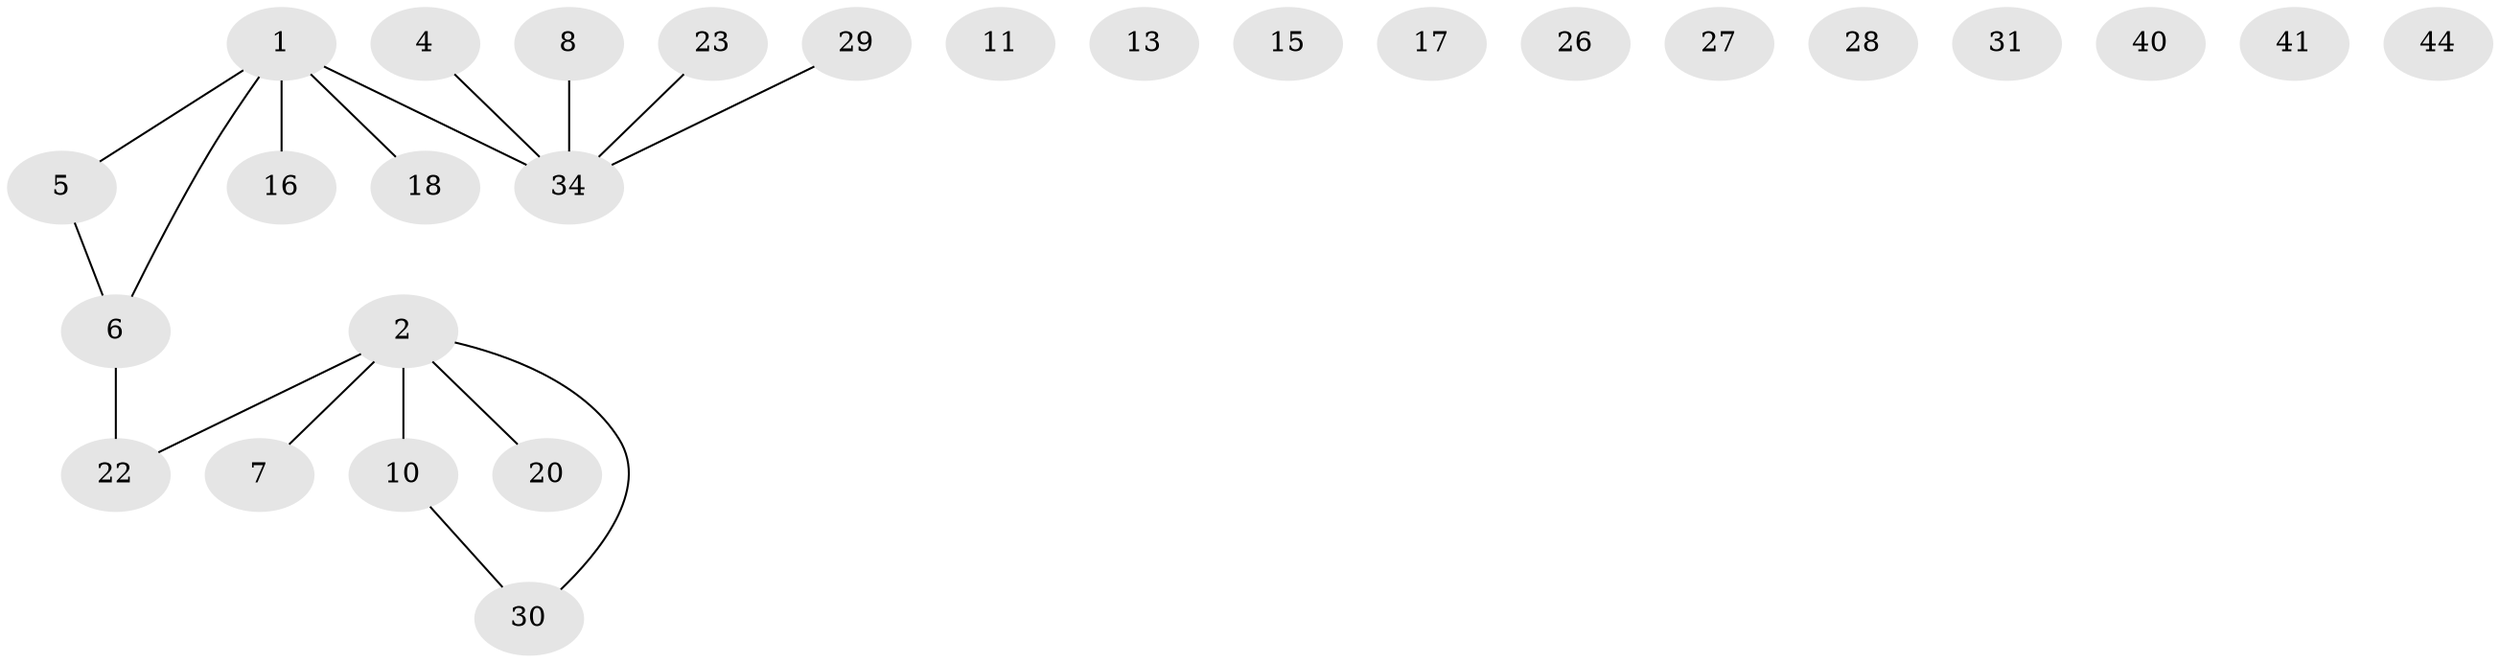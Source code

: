 // original degree distribution, {4: 0.07407407407407407, 2: 0.2777777777777778, 1: 0.2777777777777778, 3: 0.16666666666666666, 0: 0.2037037037037037}
// Generated by graph-tools (version 1.1) at 2025/12/03/09/25 04:12:53]
// undirected, 27 vertices, 17 edges
graph export_dot {
graph [start="1"]
  node [color=gray90,style=filled];
  1 [super="+24+37+51"];
  2 [super="+3"];
  4 [super="+19"];
  5 [super="+25"];
  6 [super="+12"];
  7 [super="+21"];
  8;
  10;
  11;
  13;
  15;
  16 [super="+48"];
  17;
  18 [super="+39"];
  20;
  22 [super="+52"];
  23;
  26;
  27;
  28;
  29;
  30 [super="+54+35"];
  31;
  34 [super="+43+45"];
  40;
  41;
  44;
  1 -- 6;
  1 -- 18;
  1 -- 16;
  1 -- 34;
  1 -- 5;
  2 -- 30;
  2 -- 20;
  2 -- 22;
  2 -- 10;
  2 -- 7;
  4 -- 34;
  5 -- 6;
  6 -- 22;
  8 -- 34;
  10 -- 30;
  23 -- 34;
  29 -- 34;
}
